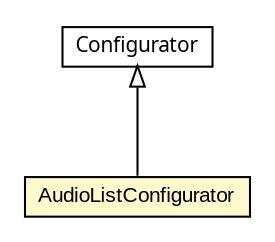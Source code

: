 #!/usr/local/bin/dot
#
# Class diagram 
# Generated by UMLGraph version 5.1 (http://www.umlgraph.org/)
#

digraph G {
	edge [fontname="arial",fontsize=10,labelfontname="arial",labelfontsize=10];
	node [fontname="arial",fontsize=10,shape=plaintext];
	nodesep=0.25;
	ranksep=0.5;
	// org.olympe.musicplayer.bean.configurator.Configurator
	c589 [label=<<table title="org.olympe.musicplayer.bean.configurator.Configurator" border="0" cellborder="1" cellspacing="0" cellpadding="2" port="p" href="./Configurator.html">
		<tr><td><table border="0" cellspacing="0" cellpadding="1">
<tr><td align="center" balign="center"><font face="ariali"> Configurator </font></td></tr>
		</table></td></tr>
		</table>>, fontname="arial", fontcolor="black", fontsize=10.0];
	// org.olympe.musicplayer.bean.configurator.AudioListConfigurator
	c590 [label=<<table title="org.olympe.musicplayer.bean.configurator.AudioListConfigurator" border="0" cellborder="1" cellspacing="0" cellpadding="2" port="p" bgcolor="lemonChiffon" href="./AudioListConfigurator.html">
		<tr><td><table border="0" cellspacing="0" cellpadding="1">
<tr><td align="center" balign="center"> AudioListConfigurator </td></tr>
		</table></td></tr>
		</table>>, fontname="arial", fontcolor="black", fontsize=10.0];
	//org.olympe.musicplayer.bean.configurator.AudioListConfigurator extends org.olympe.musicplayer.bean.configurator.Configurator
	c589:p -> c590:p [dir=back,arrowtail=empty];
}

